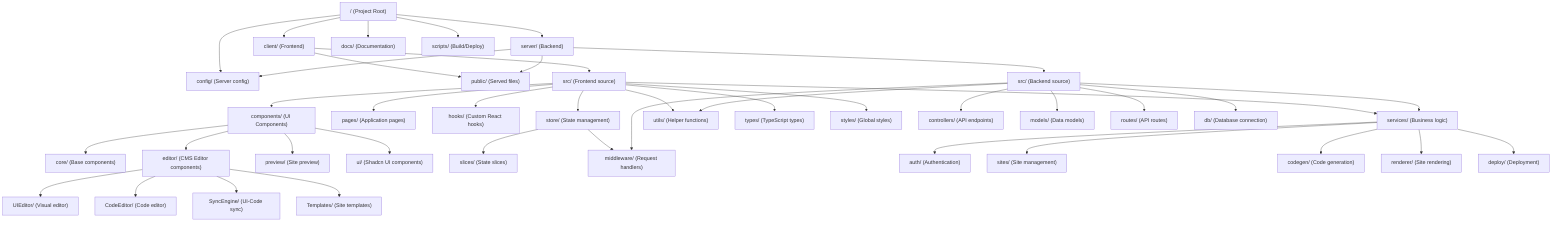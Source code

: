 graph TD
    Root["/ (Project Root)"]
    
    Root --> Client["client/ (Frontend)"]
    Root --> Server["server/ (Backend)"]
    Root --> Config["config/ (Configuration)"]
    Root --> Docs["docs/ (Documentation)"]
    Root --> Scripts["scripts/ (Build/Deploy)"]
    
    %% Frontend Structure
    Client --> Public["public/ (Static assets)"]
    Client --> SrcFE["src/ (Frontend source)"]
    
    SrcFE --> Components["components/ (UI Components)"]
    SrcFE --> Pages["pages/ (Application pages)"]
    SrcFE --> Hooks["hooks/ (Custom React hooks)"]
    SrcFE --> Store["store/ (State management)"]
    SrcFE --> Services["services/ (API clients)"]
    SrcFE --> Utils["utils/ (Helper functions)"]
    SrcFE --> Types["types/ (TypeScript types)"]
    SrcFE --> Styles["styles/ (Global styles)"]
    
    %% Components breakdown
    Components --> Core["core/ (Base components)"]
    Components --> Editor["editor/ (CMS Editor components)"]
    Components --> Preview["preview/ (Site preview)"]
    Components --> UI["ui/ (Shadcn UI components)"]
    
    %% Editor components
    Editor --> UIEditor["UIEditor/ (Visual editor)"]
    Editor --> CodeEditor["CodeEditor/ (Code editor)"]
    Editor --> SyncEngine["SyncEngine/ (UI-Code sync)"]
    Editor --> Templates["Templates/ (Site templates)"]
    
    %% State management
    Store --> Slices["slices/ (State slices)"]
    Store --> Middleware["middleware/ (State middleware)"]
    
    %% Backend Structure
    Server --> SrcBE["src/ (Backend source)"]
    Server --> Config["config/ (Server config)"]
    Server --> Public["public/ (Served files)"]
    
    SrcBE --> Controllers["controllers/ (API endpoints)"]
    SrcBE --> Models["models/ (Data models)"]
    SrcBE --> Services["services/ (Business logic)"]
    SrcBE --> Routes["routes/ (API routes)"]
    SrcBE --> Middleware["middleware/ (Request handlers)"]
    SrcBE --> Utils["utils/ (Helper functions)"]
    SrcBE --> DB["db/ (Database connection)"]
    
    %% Services breakdown
    Services --> Auth["auth/ (Authentication)"]
    Services --> Sites["sites/ (Site management)"]
    Services --> CodeGen["codegen/ (Code generation)"]
    Services --> Renderer["renderer/ (Site rendering)"]
    Services --> Deploy["deploy/ (Deployment)"]